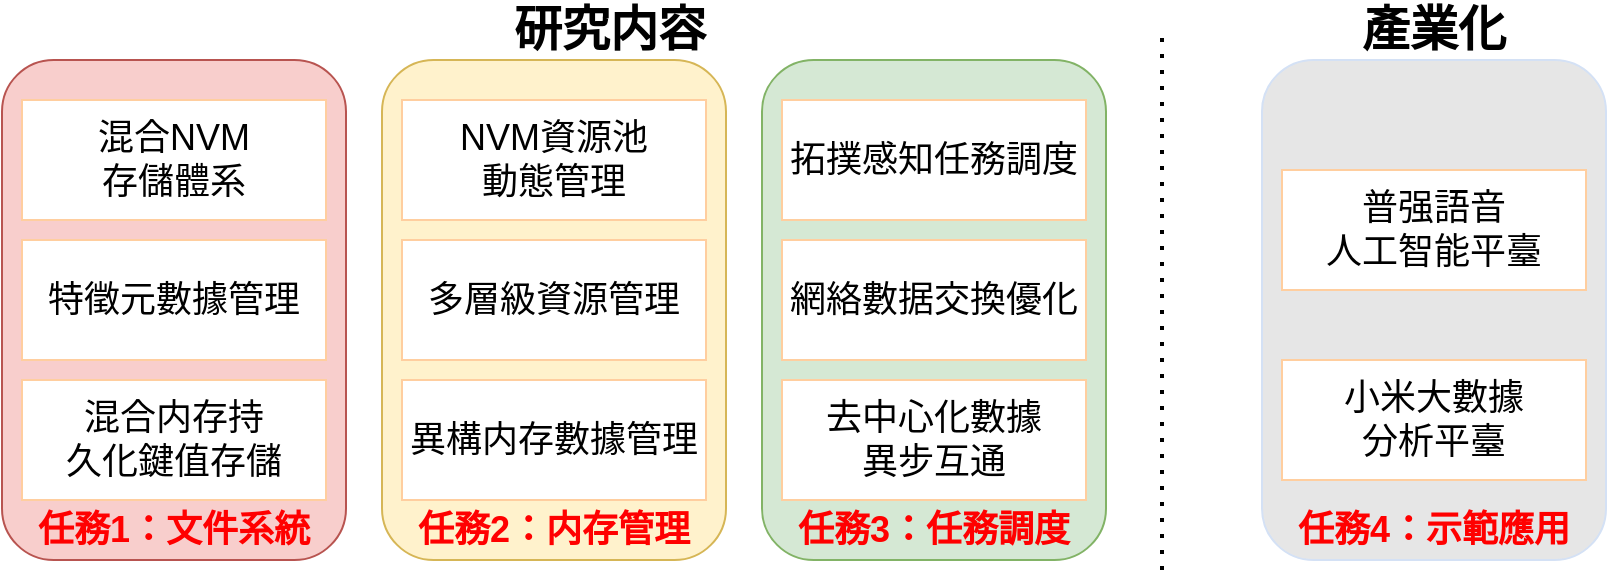 <mxfile version="21.3.0" type="github">
  <diagram name="第 1 页" id="e-lQawShEirIrgViacKF">
    <mxGraphModel dx="996" dy="581" grid="1" gridSize="10" guides="1" tooltips="1" connect="1" arrows="1" fold="1" page="1" pageScale="1" pageWidth="827" pageHeight="1169" math="0" shadow="0">
      <root>
        <mxCell id="0" />
        <mxCell id="1" parent="0" />
        <mxCell id="YzruUkDzQWSCz7ta_xwU-1" value="" style="rounded=1;whiteSpace=wrap;html=1;strokeColor=#b85450;fillColor=#f8cecc;" parent="1" vertex="1">
          <mxGeometry x="110" y="465" width="172" height="250" as="geometry" />
        </mxCell>
        <mxCell id="YzruUkDzQWSCz7ta_xwU-4" value="&lt;font color=&quot;#ff0000&quot; style=&quot;font-size: 18px;&quot;&gt;&lt;b&gt;任務1：文件系統&lt;/b&gt;&lt;/font&gt;" style="text;html=1;strokeColor=none;fillColor=none;align=center;verticalAlign=middle;whiteSpace=wrap;rounded=0;" parent="1" vertex="1">
          <mxGeometry x="126" y="685" width="140" height="30" as="geometry" />
        </mxCell>
        <mxCell id="YzruUkDzQWSCz7ta_xwU-7" value="&lt;span style=&quot;font-size: 18px;&quot;&gt;混合NVM&lt;br&gt;存儲體系&lt;br&gt;&lt;/span&gt;" style="rounded=0;whiteSpace=wrap;html=1;fillColor=default;strokeColor=#FFCE9F;" parent="1" vertex="1">
          <mxGeometry x="120" y="485" width="152" height="60" as="geometry" />
        </mxCell>
        <mxCell id="YzruUkDzQWSCz7ta_xwU-32" value="&lt;font style=&quot;font-size: 24px;&quot;&gt;&lt;b style=&quot;&quot;&gt;研究内容&lt;/b&gt;&lt;/font&gt;" style="text;html=1;strokeColor=none;fillColor=none;align=center;verticalAlign=middle;whiteSpace=wrap;rounded=0;" parent="1" vertex="1">
          <mxGeometry x="264" y="435" width="300" height="30" as="geometry" />
        </mxCell>
        <mxCell id="YzruUkDzQWSCz7ta_xwU-36" value="&lt;font style=&quot;font-size: 18px;&quot;&gt;特徵元數據管理&lt;/font&gt;" style="rounded=0;whiteSpace=wrap;html=1;fillColor=default;strokeColor=#FFCE9F;" parent="1" vertex="1">
          <mxGeometry x="120" y="555" width="152" height="60" as="geometry" />
        </mxCell>
        <mxCell id="YzruUkDzQWSCz7ta_xwU-37" value="&lt;font style=&quot;font-size: 18px;&quot;&gt;混合内存持&lt;br&gt;久化鍵值存儲&lt;/font&gt;" style="rounded=0;whiteSpace=wrap;html=1;fillColor=default;strokeColor=#FFCE9F;" parent="1" vertex="1">
          <mxGeometry x="120" y="625" width="152" height="60" as="geometry" />
        </mxCell>
        <mxCell id="YzruUkDzQWSCz7ta_xwU-38" value="" style="rounded=1;whiteSpace=wrap;html=1;strokeColor=#d6b656;fillColor=#fff2cc;" parent="1" vertex="1">
          <mxGeometry x="300" y="465" width="172" height="250" as="geometry" />
        </mxCell>
        <mxCell id="YzruUkDzQWSCz7ta_xwU-39" value="&lt;font color=&quot;#ff0000&quot; style=&quot;font-size: 18px;&quot;&gt;&lt;b&gt;任務2：内存管理&lt;/b&gt;&lt;/font&gt;" style="text;html=1;strokeColor=none;fillColor=none;align=center;verticalAlign=middle;whiteSpace=wrap;rounded=0;" parent="1" vertex="1">
          <mxGeometry x="316" y="685" width="140" height="30" as="geometry" />
        </mxCell>
        <mxCell id="YzruUkDzQWSCz7ta_xwU-40" value="&lt;font style=&quot;font-size: 18px;&quot;&gt;NVM資源池&lt;br style=&quot;border-color: var(--border-color);&quot;&gt;動態管理&lt;/font&gt;&lt;span style=&quot;font-size: 18px;&quot;&gt;&lt;br&gt;&lt;/span&gt;" style="rounded=0;whiteSpace=wrap;html=1;fillColor=default;strokeColor=#FFCE9F;" parent="1" vertex="1">
          <mxGeometry x="310" y="485" width="152" height="60" as="geometry" />
        </mxCell>
        <mxCell id="YzruUkDzQWSCz7ta_xwU-41" value="&lt;font style=&quot;font-size: 18px;&quot;&gt;多層級資源管理&lt;/font&gt;" style="rounded=0;whiteSpace=wrap;html=1;fillColor=default;strokeColor=#FFCE9F;" parent="1" vertex="1">
          <mxGeometry x="310" y="555" width="152" height="60" as="geometry" />
        </mxCell>
        <mxCell id="YzruUkDzQWSCz7ta_xwU-42" value="&lt;font style=&quot;font-size: 18px;&quot;&gt;異構内存數據管理&lt;/font&gt;" style="rounded=0;whiteSpace=wrap;html=1;fillColor=default;strokeColor=#FFCE9F;" parent="1" vertex="1">
          <mxGeometry x="310" y="625" width="152" height="60" as="geometry" />
        </mxCell>
        <mxCell id="YzruUkDzQWSCz7ta_xwU-43" value="" style="rounded=1;whiteSpace=wrap;html=1;strokeColor=#82b366;fillColor=#d5e8d4;" parent="1" vertex="1">
          <mxGeometry x="490" y="465" width="172" height="250" as="geometry" />
        </mxCell>
        <mxCell id="YzruUkDzQWSCz7ta_xwU-44" value="&lt;font color=&quot;#ff0000&quot; style=&quot;font-size: 18px;&quot;&gt;&lt;b&gt;任務3：任務調度&lt;/b&gt;&lt;/font&gt;" style="text;html=1;strokeColor=none;fillColor=none;align=center;verticalAlign=middle;whiteSpace=wrap;rounded=0;" parent="1" vertex="1">
          <mxGeometry x="506" y="685" width="140" height="30" as="geometry" />
        </mxCell>
        <mxCell id="YzruUkDzQWSCz7ta_xwU-45" value="&lt;font style=&quot;font-size: 18px;&quot;&gt;拓撲感知任務調度&lt;/font&gt;&lt;span style=&quot;font-size: 18px;&quot;&gt;&lt;br&gt;&lt;/span&gt;" style="rounded=0;whiteSpace=wrap;html=1;fillColor=default;strokeColor=#FFCE9F;" parent="1" vertex="1">
          <mxGeometry x="500" y="485" width="152" height="60" as="geometry" />
        </mxCell>
        <mxCell id="YzruUkDzQWSCz7ta_xwU-46" value="&lt;font style=&quot;font-size: 18px;&quot;&gt;網絡數据交換優化&lt;/font&gt;" style="rounded=0;whiteSpace=wrap;html=1;fillColor=default;strokeColor=#FFCE9F;" parent="1" vertex="1">
          <mxGeometry x="500" y="555" width="152" height="60" as="geometry" />
        </mxCell>
        <mxCell id="YzruUkDzQWSCz7ta_xwU-47" value="&lt;font style=&quot;font-size: 18px;&quot;&gt;去中心化數據&lt;br style=&quot;border-color: var(--border-color);&quot;&gt;異步互通&lt;/font&gt;" style="rounded=0;whiteSpace=wrap;html=1;fillColor=default;strokeColor=#FFCE9F;" parent="1" vertex="1">
          <mxGeometry x="500" y="625" width="152" height="60" as="geometry" />
        </mxCell>
        <mxCell id="YzruUkDzQWSCz7ta_xwU-48" value="" style="rounded=1;whiteSpace=wrap;html=1;strokeColor=#D4E1F5;fillColor=#E6E6E6;" parent="1" vertex="1">
          <mxGeometry x="740" y="465" width="172" height="250" as="geometry" />
        </mxCell>
        <mxCell id="YzruUkDzQWSCz7ta_xwU-49" value="&lt;font color=&quot;#ff0000&quot; style=&quot;font-size: 18px;&quot;&gt;&lt;b&gt;任務4：示範應用&lt;/b&gt;&lt;/font&gt;" style="text;html=1;strokeColor=none;fillColor=none;align=center;verticalAlign=middle;whiteSpace=wrap;rounded=0;" parent="1" vertex="1">
          <mxGeometry x="751" y="685" width="150" height="30" as="geometry" />
        </mxCell>
        <mxCell id="YzruUkDzQWSCz7ta_xwU-50" value="&lt;font style=&quot;font-size: 18px;&quot;&gt;小米大數據&lt;br&gt;分析平臺&lt;/font&gt;&lt;span style=&quot;font-size: 18px;&quot;&gt;&lt;br&gt;&lt;/span&gt;" style="rounded=0;whiteSpace=wrap;html=1;fillColor=default;strokeColor=#FFCE9F;" parent="1" vertex="1">
          <mxGeometry x="750" y="615" width="152" height="60" as="geometry" />
        </mxCell>
        <mxCell id="YzruUkDzQWSCz7ta_xwU-52" value="&lt;font style=&quot;font-size: 18px;&quot;&gt;普强語音&lt;br&gt;人工智能平臺&lt;/font&gt;" style="rounded=0;whiteSpace=wrap;html=1;fillColor=default;strokeColor=#FFCE9F;" parent="1" vertex="1">
          <mxGeometry x="750" y="520" width="152" height="60" as="geometry" />
        </mxCell>
        <mxCell id="YzruUkDzQWSCz7ta_xwU-53" value="" style="endArrow=none;dashed=1;html=1;dashPattern=1 3;strokeWidth=2;rounded=0;" parent="1" edge="1">
          <mxGeometry width="50" height="50" relative="1" as="geometry">
            <mxPoint x="690" y="720" as="sourcePoint" />
            <mxPoint x="690" y="450" as="targetPoint" />
          </mxGeometry>
        </mxCell>
        <mxCell id="YzruUkDzQWSCz7ta_xwU-54" value="&lt;font style=&quot;font-size: 24px;&quot;&gt;&lt;b style=&quot;&quot;&gt;產業化&lt;/b&gt;&lt;/font&gt;" style="text;html=1;strokeColor=none;fillColor=none;align=center;verticalAlign=middle;whiteSpace=wrap;rounded=0;" parent="1" vertex="1">
          <mxGeometry x="771" y="435" width="110" height="30" as="geometry" />
        </mxCell>
      </root>
    </mxGraphModel>
  </diagram>
</mxfile>
